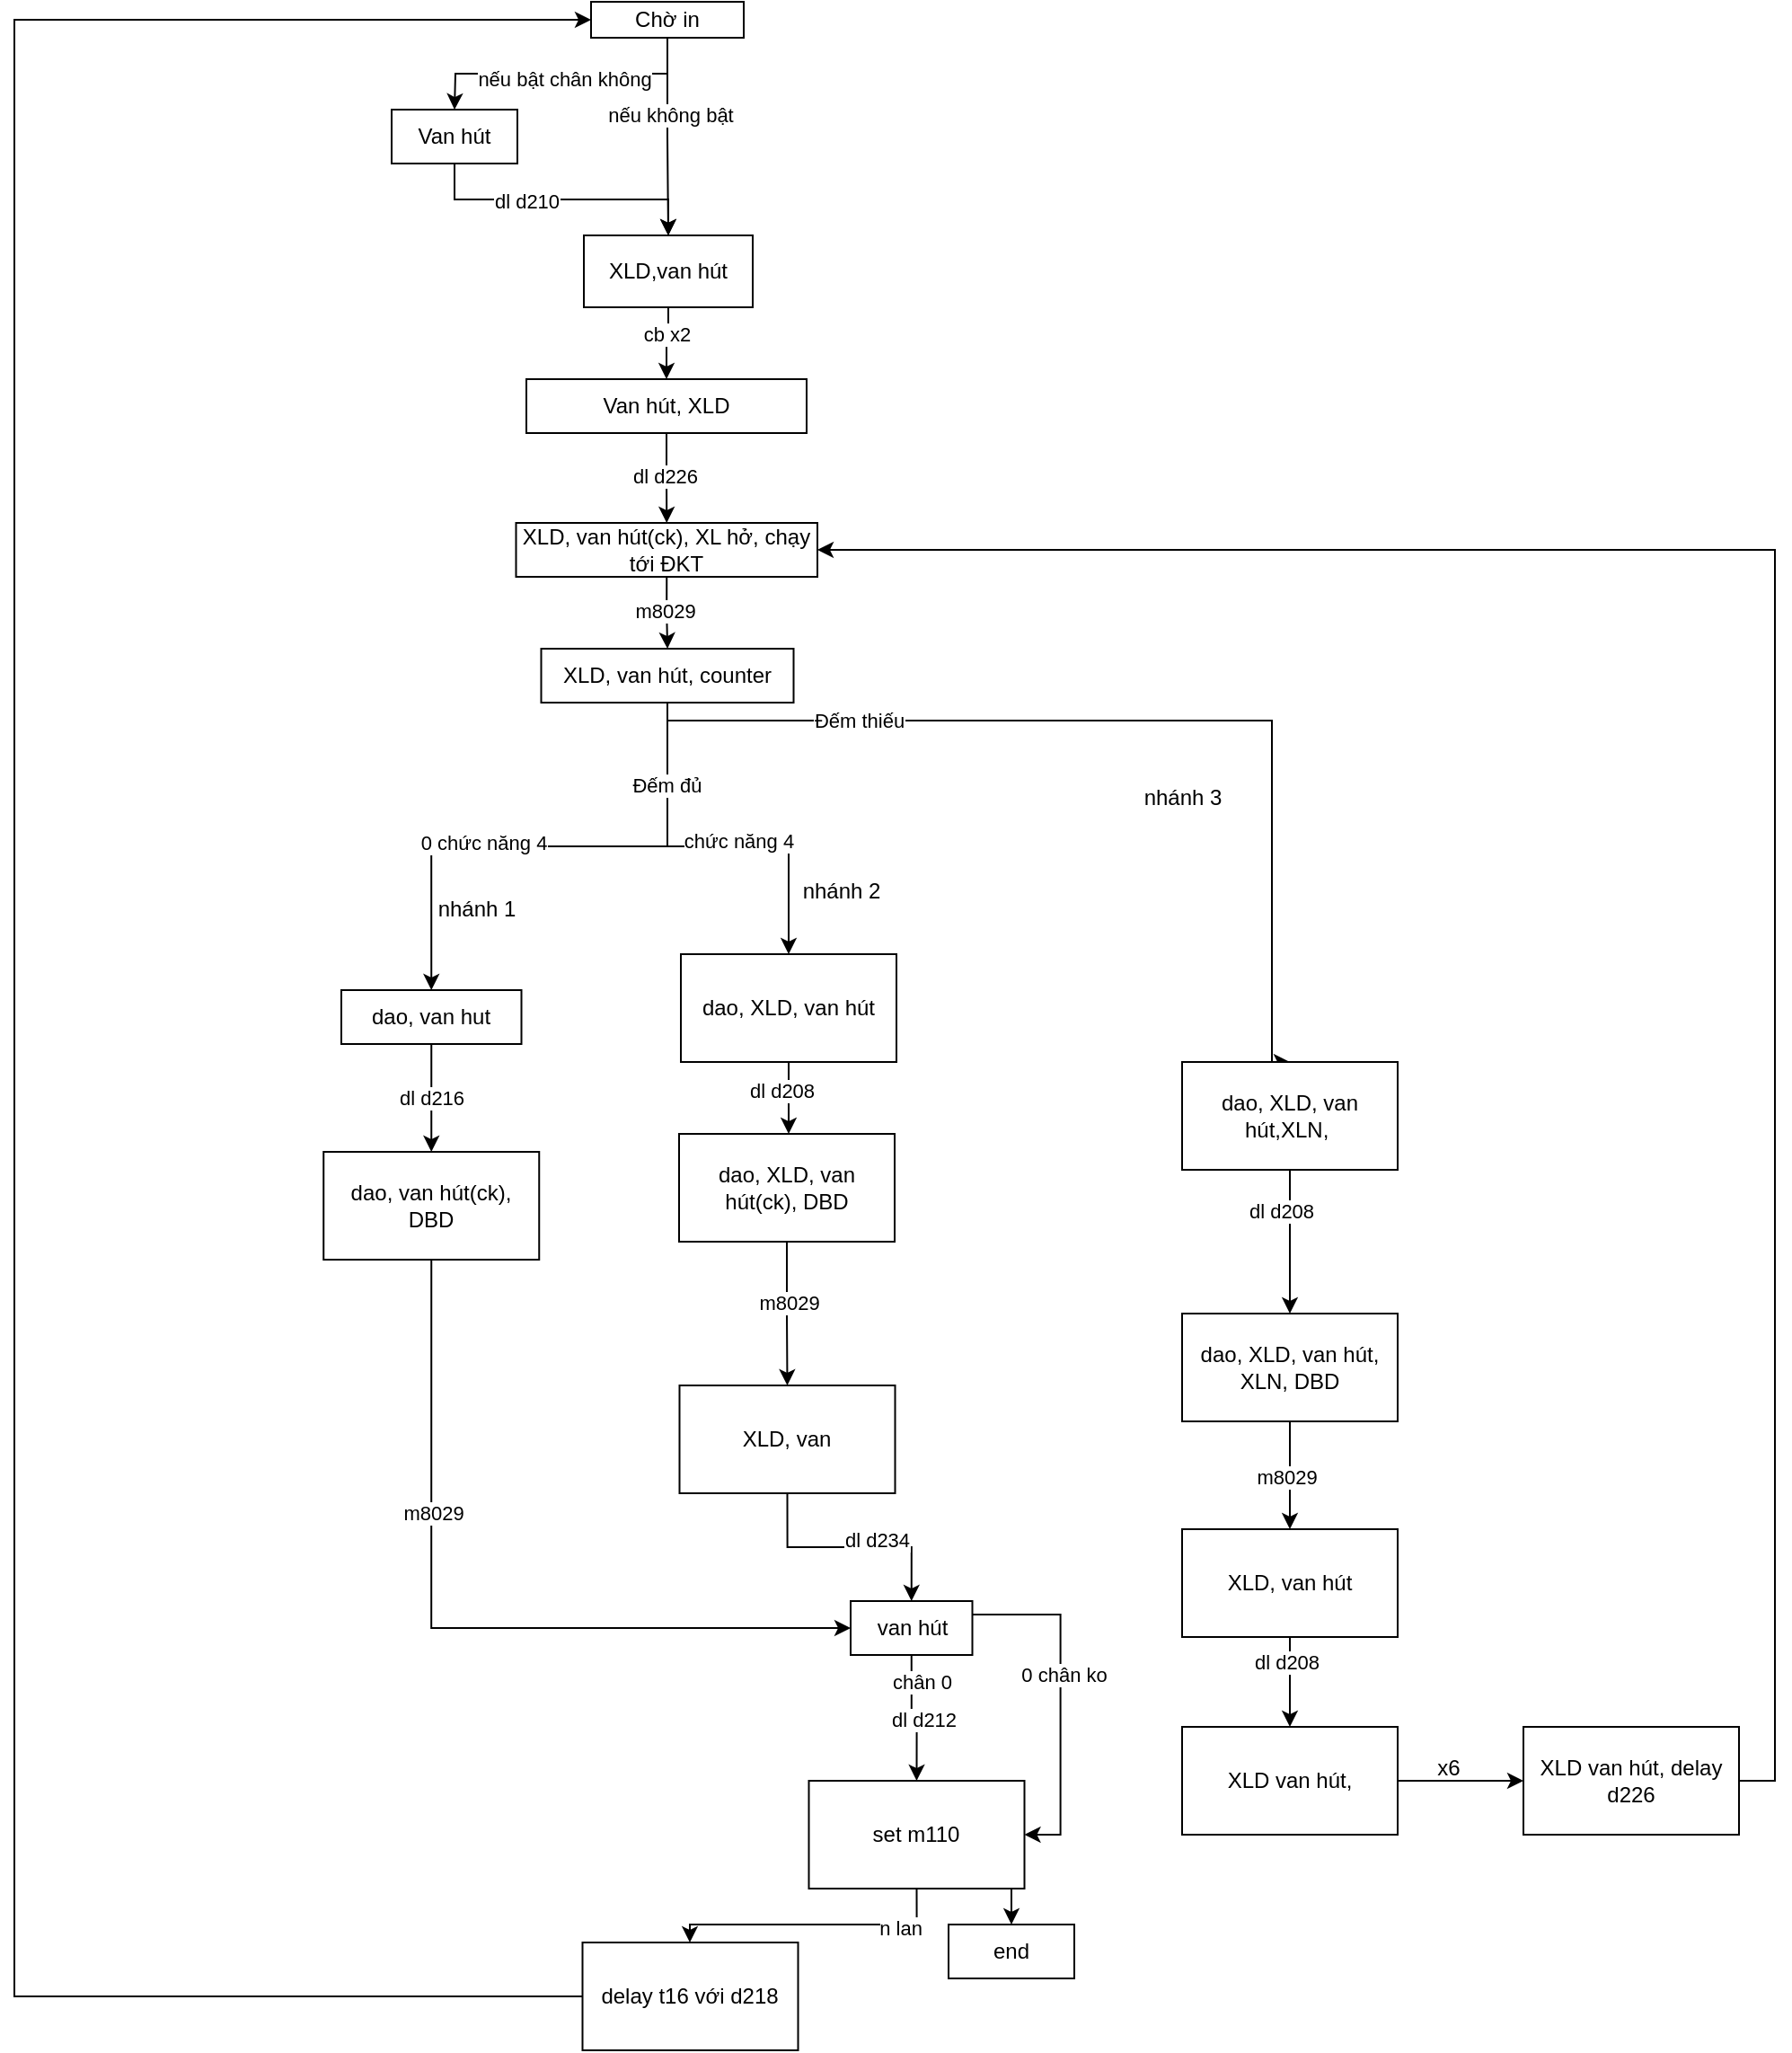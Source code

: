 <mxfile version="23.0.2" type="github">
  <diagram name="Trang-1" id="rS9DsyheVZtSrWm2MO88">
    <mxGraphModel dx="1290" dy="522" grid="1" gridSize="10" guides="1" tooltips="1" connect="1" arrows="1" fold="1" page="1" pageScale="1" pageWidth="827" pageHeight="1169" math="0" shadow="0">
      <root>
        <mxCell id="0" />
        <mxCell id="1" parent="0" />
        <mxCell id="V83BWBz1lvYCD9PXyuBC-11" style="edgeStyle=orthogonalEdgeStyle;rounded=0;orthogonalLoop=1;jettySize=auto;html=1;exitX=0.5;exitY=1;exitDx=0;exitDy=0;" parent="1" source="V83BWBz1lvYCD9PXyuBC-6" edge="1">
          <mxGeometry relative="1" as="geometry">
            <mxPoint x="265" y="410" as="targetPoint" />
          </mxGeometry>
        </mxCell>
        <mxCell id="V83BWBz1lvYCD9PXyuBC-13" value="Text" style="edgeLabel;html=1;align=center;verticalAlign=middle;resizable=0;points=[];" parent="V83BWBz1lvYCD9PXyuBC-11" vertex="1" connectable="0">
          <mxGeometry x="0.043" y="3" relative="1" as="geometry">
            <mxPoint as="offset" />
          </mxGeometry>
        </mxCell>
        <mxCell id="V83BWBz1lvYCD9PXyuBC-14" value="nếu bật chân không" style="edgeLabel;html=1;align=center;verticalAlign=middle;resizable=0;points=[];" parent="V83BWBz1lvYCD9PXyuBC-11" vertex="1" connectable="0">
          <mxGeometry x="-0.02" y="3" relative="1" as="geometry">
            <mxPoint as="offset" />
          </mxGeometry>
        </mxCell>
        <mxCell id="V83BWBz1lvYCD9PXyuBC-22" style="edgeStyle=orthogonalEdgeStyle;rounded=0;orthogonalLoop=1;jettySize=auto;html=1;exitX=0.5;exitY=1;exitDx=0;exitDy=0;" parent="1" source="V83BWBz1lvYCD9PXyuBC-6" target="V83BWBz1lvYCD9PXyuBC-19" edge="1">
          <mxGeometry relative="1" as="geometry" />
        </mxCell>
        <mxCell id="V83BWBz1lvYCD9PXyuBC-23" value="nếu không bật" style="edgeLabel;html=1;align=center;verticalAlign=middle;resizable=0;points=[];" parent="V83BWBz1lvYCD9PXyuBC-22" vertex="1" connectable="0">
          <mxGeometry x="-0.225" y="1" relative="1" as="geometry">
            <mxPoint as="offset" />
          </mxGeometry>
        </mxCell>
        <mxCell id="V83BWBz1lvYCD9PXyuBC-6" value="Chờ in" style="rounded=0;whiteSpace=wrap;html=1;" parent="1" vertex="1">
          <mxGeometry x="341" y="350" width="85" height="20" as="geometry" />
        </mxCell>
        <mxCell id="V83BWBz1lvYCD9PXyuBC-20" style="edgeStyle=orthogonalEdgeStyle;rounded=0;orthogonalLoop=1;jettySize=auto;html=1;exitX=0.5;exitY=1;exitDx=0;exitDy=0;entryX=0.5;entryY=0;entryDx=0;entryDy=0;" parent="1" source="V83BWBz1lvYCD9PXyuBC-18" target="V83BWBz1lvYCD9PXyuBC-19" edge="1">
          <mxGeometry relative="1" as="geometry" />
        </mxCell>
        <mxCell id="V83BWBz1lvYCD9PXyuBC-21" value="dl d210" style="edgeLabel;html=1;align=center;verticalAlign=middle;resizable=0;points=[];" parent="V83BWBz1lvYCD9PXyuBC-20" vertex="1" connectable="0">
          <mxGeometry x="-0.254" y="-1" relative="1" as="geometry">
            <mxPoint as="offset" />
          </mxGeometry>
        </mxCell>
        <mxCell id="V83BWBz1lvYCD9PXyuBC-18" value="Van hút" style="whiteSpace=wrap;html=1;" parent="1" vertex="1">
          <mxGeometry x="230" y="410" width="70" height="30" as="geometry" />
        </mxCell>
        <mxCell id="V83BWBz1lvYCD9PXyuBC-25" style="edgeStyle=orthogonalEdgeStyle;rounded=0;orthogonalLoop=1;jettySize=auto;html=1;exitX=0.5;exitY=1;exitDx=0;exitDy=0;" parent="1" source="V83BWBz1lvYCD9PXyuBC-19" target="V83BWBz1lvYCD9PXyuBC-24" edge="1">
          <mxGeometry relative="1" as="geometry" />
        </mxCell>
        <mxCell id="V83BWBz1lvYCD9PXyuBC-26" value="cb x2" style="edgeLabel;html=1;align=center;verticalAlign=middle;resizable=0;points=[];" parent="V83BWBz1lvYCD9PXyuBC-25" vertex="1" connectable="0">
          <mxGeometry x="-0.264" y="-1" relative="1" as="geometry">
            <mxPoint as="offset" />
          </mxGeometry>
        </mxCell>
        <mxCell id="V83BWBz1lvYCD9PXyuBC-19" value="XLD,van hút" style="whiteSpace=wrap;html=1;" parent="1" vertex="1">
          <mxGeometry x="337" y="480" width="94" height="40" as="geometry" />
        </mxCell>
        <mxCell id="V83BWBz1lvYCD9PXyuBC-28" style="edgeStyle=orthogonalEdgeStyle;rounded=0;orthogonalLoop=1;jettySize=auto;html=1;exitX=0.5;exitY=1;exitDx=0;exitDy=0;entryX=0.5;entryY=0;entryDx=0;entryDy=0;" parent="1" source="V83BWBz1lvYCD9PXyuBC-24" target="V83BWBz1lvYCD9PXyuBC-27" edge="1">
          <mxGeometry relative="1" as="geometry" />
        </mxCell>
        <mxCell id="V83BWBz1lvYCD9PXyuBC-29" value="dl d226" style="edgeLabel;html=1;align=center;verticalAlign=middle;resizable=0;points=[];" parent="V83BWBz1lvYCD9PXyuBC-28" vertex="1" connectable="0">
          <mxGeometry x="-0.328" y="-1" relative="1" as="geometry">
            <mxPoint y="7" as="offset" />
          </mxGeometry>
        </mxCell>
        <mxCell id="V83BWBz1lvYCD9PXyuBC-24" value="Van hút, XLD" style="whiteSpace=wrap;html=1;" parent="1" vertex="1">
          <mxGeometry x="305" y="560" width="156" height="30" as="geometry" />
        </mxCell>
        <mxCell id="V83BWBz1lvYCD9PXyuBC-31" style="edgeStyle=orthogonalEdgeStyle;rounded=0;orthogonalLoop=1;jettySize=auto;html=1;exitX=0.5;exitY=1;exitDx=0;exitDy=0;" parent="1" source="V83BWBz1lvYCD9PXyuBC-27" target="V83BWBz1lvYCD9PXyuBC-30" edge="1">
          <mxGeometry relative="1" as="geometry" />
        </mxCell>
        <mxCell id="V83BWBz1lvYCD9PXyuBC-32" value="m8029" style="edgeLabel;html=1;align=center;verticalAlign=middle;resizable=0;points=[];" parent="V83BWBz1lvYCD9PXyuBC-31" vertex="1" connectable="0">
          <mxGeometry x="-0.237" y="-1" relative="1" as="geometry">
            <mxPoint y="3" as="offset" />
          </mxGeometry>
        </mxCell>
        <mxCell id="V83BWBz1lvYCD9PXyuBC-27" value="XLD, van hút(ck), XL hở, chạy tới ĐKT" style="whiteSpace=wrap;html=1;" parent="1" vertex="1">
          <mxGeometry x="299.25" y="640" width="167.75" height="30" as="geometry" />
        </mxCell>
        <mxCell id="V83BWBz1lvYCD9PXyuBC-136" style="edgeStyle=orthogonalEdgeStyle;rounded=0;orthogonalLoop=1;jettySize=auto;html=1;exitX=0.5;exitY=1;exitDx=0;exitDy=0;entryX=0.5;entryY=0;entryDx=0;entryDy=0;" parent="1" source="V83BWBz1lvYCD9PXyuBC-30" target="V83BWBz1lvYCD9PXyuBC-135" edge="1">
          <mxGeometry relative="1" as="geometry">
            <Array as="points">
              <mxPoint x="384" y="750" />
              <mxPoint x="720" y="750" />
              <mxPoint x="720" y="940" />
            </Array>
          </mxGeometry>
        </mxCell>
        <mxCell id="V83BWBz1lvYCD9PXyuBC-137" value="Đếm thiếu" style="edgeLabel;html=1;align=center;verticalAlign=middle;resizable=0;points=[];" parent="V83BWBz1lvYCD9PXyuBC-136" vertex="1" connectable="0">
          <mxGeometry x="-0.154" y="5" relative="1" as="geometry">
            <mxPoint x="-115" y="5" as="offset" />
          </mxGeometry>
        </mxCell>
        <mxCell id="X1f7La6pQHhVVc1zuQpS-18" style="edgeStyle=orthogonalEdgeStyle;rounded=0;orthogonalLoop=1;jettySize=auto;html=1;exitX=0.5;exitY=1;exitDx=0;exitDy=0;entryX=0.5;entryY=0;entryDx=0;entryDy=0;" parent="1" source="V83BWBz1lvYCD9PXyuBC-30" target="V83BWBz1lvYCD9PXyuBC-51" edge="1">
          <mxGeometry relative="1" as="geometry" />
        </mxCell>
        <mxCell id="X1f7La6pQHhVVc1zuQpS-22" value="0 chức năng 4" style="edgeLabel;html=1;align=center;verticalAlign=middle;resizable=0;points=[];" parent="X1f7La6pQHhVVc1zuQpS-18" vertex="1" connectable="0">
          <mxGeometry x="0.256" y="-2" relative="1" as="geometry">
            <mxPoint as="offset" />
          </mxGeometry>
        </mxCell>
        <mxCell id="X1f7La6pQHhVVc1zuQpS-19" style="edgeStyle=orthogonalEdgeStyle;rounded=0;orthogonalLoop=1;jettySize=auto;html=1;exitX=0.5;exitY=1;exitDx=0;exitDy=0;entryX=0.5;entryY=0;entryDx=0;entryDy=0;" parent="1" source="V83BWBz1lvYCD9PXyuBC-30" target="V83BWBz1lvYCD9PXyuBC-75" edge="1">
          <mxGeometry relative="1" as="geometry">
            <Array as="points">
              <mxPoint x="384" y="820" />
              <mxPoint x="451" y="820" />
            </Array>
          </mxGeometry>
        </mxCell>
        <mxCell id="X1f7La6pQHhVVc1zuQpS-21" value="Đếm đủ" style="edgeLabel;html=1;align=center;verticalAlign=middle;resizable=0;points=[];" parent="X1f7La6pQHhVVc1zuQpS-19" vertex="1" connectable="0">
          <mxGeometry x="-0.562" y="-1" relative="1" as="geometry">
            <mxPoint as="offset" />
          </mxGeometry>
        </mxCell>
        <mxCell id="X1f7La6pQHhVVc1zuQpS-23" value="chức năng 4" style="edgeLabel;html=1;align=center;verticalAlign=middle;resizable=0;points=[];" parent="X1f7La6pQHhVVc1zuQpS-19" vertex="1" connectable="0">
          <mxGeometry x="0.019" relative="1" as="geometry">
            <mxPoint x="14" y="-3" as="offset" />
          </mxGeometry>
        </mxCell>
        <mxCell id="V83BWBz1lvYCD9PXyuBC-30" value="XLD, van hút, counter" style="whiteSpace=wrap;html=1;" parent="1" vertex="1">
          <mxGeometry x="313.25" y="710" width="140.5" height="30" as="geometry" />
        </mxCell>
        <mxCell id="V83BWBz1lvYCD9PXyuBC-51" value="dao, van hut" style="whiteSpace=wrap;html=1;" parent="1" vertex="1">
          <mxGeometry x="202" y="900" width="100.25" height="30" as="geometry" />
        </mxCell>
        <mxCell id="V83BWBz1lvYCD9PXyuBC-59" value="dl d216" style="edgeStyle=orthogonalEdgeStyle;rounded=0;orthogonalLoop=1;jettySize=auto;html=1;exitX=0.5;exitY=1;exitDx=0;exitDy=0;entryX=0.5;entryY=0;entryDx=0;entryDy=0;" parent="1" source="V83BWBz1lvYCD9PXyuBC-51" target="V83BWBz1lvYCD9PXyuBC-60" edge="1">
          <mxGeometry relative="1" as="geometry">
            <mxPoint x="252.57" y="979.58" as="targetPoint" />
          </mxGeometry>
        </mxCell>
        <mxCell id="X1f7La6pQHhVVc1zuQpS-8" style="edgeStyle=orthogonalEdgeStyle;rounded=0;orthogonalLoop=1;jettySize=auto;html=1;exitX=0.5;exitY=1;exitDx=0;exitDy=0;entryX=0;entryY=0.5;entryDx=0;entryDy=0;" parent="1" source="V83BWBz1lvYCD9PXyuBC-60" target="V83BWBz1lvYCD9PXyuBC-130" edge="1">
          <mxGeometry relative="1" as="geometry">
            <mxPoint x="250.245" y="1087" as="targetPoint" />
          </mxGeometry>
        </mxCell>
        <mxCell id="2x0l52KydDerkzk7XXPL-1" value="m8029" style="edgeLabel;html=1;align=center;verticalAlign=middle;resizable=0;points=[];" parent="X1f7La6pQHhVVc1zuQpS-8" vertex="1" connectable="0">
          <mxGeometry x="-0.36" y="1" relative="1" as="geometry">
            <mxPoint as="offset" />
          </mxGeometry>
        </mxCell>
        <mxCell id="V83BWBz1lvYCD9PXyuBC-60" value="dao, van hút(ck), DBD" style="whiteSpace=wrap;html=1;" parent="1" vertex="1">
          <mxGeometry x="192.12" y="990" width="120" height="60" as="geometry" />
        </mxCell>
        <mxCell id="V83BWBz1lvYCD9PXyuBC-84" style="edgeStyle=orthogonalEdgeStyle;rounded=0;orthogonalLoop=1;jettySize=auto;html=1;exitX=0.5;exitY=1;exitDx=0;exitDy=0;" parent="1" source="V83BWBz1lvYCD9PXyuBC-75" edge="1">
          <mxGeometry relative="1" as="geometry">
            <mxPoint x="451" y="980" as="targetPoint" />
          </mxGeometry>
        </mxCell>
        <mxCell id="V83BWBz1lvYCD9PXyuBC-86" value="dl d208" style="edgeLabel;html=1;align=center;verticalAlign=middle;resizable=0;points=[];" parent="V83BWBz1lvYCD9PXyuBC-84" vertex="1" connectable="0">
          <mxGeometry x="-0.207" y="-4" relative="1" as="geometry">
            <mxPoint as="offset" />
          </mxGeometry>
        </mxCell>
        <mxCell id="V83BWBz1lvYCD9PXyuBC-75" value="dao, XLD, van hút" style="whiteSpace=wrap;html=1;" parent="1" vertex="1">
          <mxGeometry x="391" y="880" width="120" height="60" as="geometry" />
        </mxCell>
        <mxCell id="X1f7La6pQHhVVc1zuQpS-25" style="edgeStyle=orthogonalEdgeStyle;rounded=0;orthogonalLoop=1;jettySize=auto;html=1;exitX=0.5;exitY=1;exitDx=0;exitDy=0;entryX=0.5;entryY=0;entryDx=0;entryDy=0;" parent="1" source="V83BWBz1lvYCD9PXyuBC-119" target="V83BWBz1lvYCD9PXyuBC-125" edge="1">
          <mxGeometry relative="1" as="geometry" />
        </mxCell>
        <mxCell id="X1f7La6pQHhVVc1zuQpS-26" value="m8029" style="edgeLabel;html=1;align=center;verticalAlign=middle;resizable=0;points=[];" parent="X1f7La6pQHhVVc1zuQpS-25" vertex="1" connectable="0">
          <mxGeometry x="-0.166" y="1" relative="1" as="geometry">
            <mxPoint as="offset" />
          </mxGeometry>
        </mxCell>
        <mxCell id="V83BWBz1lvYCD9PXyuBC-119" value="dao, XLD, van hút(ck), DBD" style="whiteSpace=wrap;html=1;" parent="1" vertex="1">
          <mxGeometry x="390" y="980" width="120" height="60" as="geometry" />
        </mxCell>
        <mxCell id="V83BWBz1lvYCD9PXyuBC-123" style="edgeStyle=orthogonalEdgeStyle;rounded=0;orthogonalLoop=1;jettySize=auto;html=1;exitX=0.5;exitY=1;exitDx=0;exitDy=0;entryX=0.5;entryY=0;entryDx=0;entryDy=0;" parent="1" source="V83BWBz1lvYCD9PXyuBC-125" target="V83BWBz1lvYCD9PXyuBC-130" edge="1">
          <mxGeometry relative="1" as="geometry" />
        </mxCell>
        <mxCell id="V83BWBz1lvYCD9PXyuBC-124" value="dl d234" style="edgeLabel;html=1;align=center;verticalAlign=middle;resizable=0;points=[];" parent="V83BWBz1lvYCD9PXyuBC-123" vertex="1" connectable="0">
          <mxGeometry x="0.223" y="4" relative="1" as="geometry">
            <mxPoint as="offset" />
          </mxGeometry>
        </mxCell>
        <mxCell id="V83BWBz1lvYCD9PXyuBC-125" value="XLD, van" style="whiteSpace=wrap;html=1;" parent="1" vertex="1">
          <mxGeometry x="390.25" y="1120" width="120" height="60" as="geometry" />
        </mxCell>
        <mxCell id="V83BWBz1lvYCD9PXyuBC-128" style="edgeStyle=orthogonalEdgeStyle;rounded=0;orthogonalLoop=1;jettySize=auto;html=1;exitX=0.5;exitY=1;exitDx=0;exitDy=0;entryX=0.5;entryY=0;entryDx=0;entryDy=0;" parent="1" source="V83BWBz1lvYCD9PXyuBC-130" target="V83BWBz1lvYCD9PXyuBC-132" edge="1">
          <mxGeometry relative="1" as="geometry" />
        </mxCell>
        <mxCell id="V83BWBz1lvYCD9PXyuBC-129" value="dl d212" style="edgeLabel;html=1;align=center;verticalAlign=middle;resizable=0;points=[];" parent="V83BWBz1lvYCD9PXyuBC-128" vertex="1" connectable="0">
          <mxGeometry x="0.06" y="3" relative="1" as="geometry">
            <mxPoint as="offset" />
          </mxGeometry>
        </mxCell>
        <mxCell id="SPS0u2D6XqK0Xt4h6-EM-12" value="chân 0" style="edgeLabel;html=1;align=center;verticalAlign=middle;resizable=0;points=[];" parent="V83BWBz1lvYCD9PXyuBC-128" vertex="1" connectable="0">
          <mxGeometry x="-0.582" y="5" relative="1" as="geometry">
            <mxPoint as="offset" />
          </mxGeometry>
        </mxCell>
        <mxCell id="SPS0u2D6XqK0Xt4h6-EM-13" style="edgeStyle=orthogonalEdgeStyle;rounded=0;orthogonalLoop=1;jettySize=auto;html=1;exitX=1;exitY=0.25;exitDx=0;exitDy=0;entryX=1;entryY=0.5;entryDx=0;entryDy=0;" parent="1" source="V83BWBz1lvYCD9PXyuBC-130" target="V83BWBz1lvYCD9PXyuBC-132" edge="1">
          <mxGeometry relative="1" as="geometry" />
        </mxCell>
        <mxCell id="SPS0u2D6XqK0Xt4h6-EM-14" value="0 chân ko" style="edgeLabel;html=1;align=center;verticalAlign=middle;resizable=0;points=[];" parent="SPS0u2D6XqK0Xt4h6-EM-13" vertex="1" connectable="0">
          <mxGeometry x="-0.146" y="1" relative="1" as="geometry">
            <mxPoint as="offset" />
          </mxGeometry>
        </mxCell>
        <mxCell id="V83BWBz1lvYCD9PXyuBC-130" value="van hút" style="whiteSpace=wrap;html=1;" parent="1" vertex="1">
          <mxGeometry x="485.5" y="1240" width="67.75" height="30" as="geometry" />
        </mxCell>
        <mxCell id="V83BWBz1lvYCD9PXyuBC-131" style="edgeStyle=orthogonalEdgeStyle;rounded=0;orthogonalLoop=1;jettySize=auto;html=1;exitX=0.5;exitY=1;exitDx=0;exitDy=0;" parent="1" source="V83BWBz1lvYCD9PXyuBC-132" target="V83BWBz1lvYCD9PXyuBC-133" edge="1">
          <mxGeometry relative="1" as="geometry">
            <Array as="points">
              <mxPoint x="522" y="1420" />
              <mxPoint x="396" y="1420" />
            </Array>
          </mxGeometry>
        </mxCell>
        <mxCell id="w3keHM6_GJvJtQN0CWd1-5" value="n lan" style="edgeLabel;html=1;align=center;verticalAlign=middle;resizable=0;points=[];" parent="V83BWBz1lvYCD9PXyuBC-131" vertex="1" connectable="0">
          <mxGeometry x="-0.62" y="2" relative="1" as="geometry">
            <mxPoint as="offset" />
          </mxGeometry>
        </mxCell>
        <mxCell id="X1f7La6pQHhVVc1zuQpS-16" style="edgeStyle=orthogonalEdgeStyle;rounded=0;orthogonalLoop=1;jettySize=auto;html=1;exitX=0.75;exitY=1;exitDx=0;exitDy=0;entryX=0.5;entryY=0;entryDx=0;entryDy=0;" parent="1" source="V83BWBz1lvYCD9PXyuBC-132" target="X1f7La6pQHhVVc1zuQpS-14" edge="1">
          <mxGeometry relative="1" as="geometry" />
        </mxCell>
        <mxCell id="V83BWBz1lvYCD9PXyuBC-132" value="set m110" style="whiteSpace=wrap;html=1;" parent="1" vertex="1">
          <mxGeometry x="462.25" y="1340" width="120" height="60" as="geometry" />
        </mxCell>
        <mxCell id="2x0l52KydDerkzk7XXPL-3" style="edgeStyle=orthogonalEdgeStyle;rounded=0;orthogonalLoop=1;jettySize=auto;html=1;exitX=0;exitY=0.5;exitDx=0;exitDy=0;entryX=0;entryY=0.5;entryDx=0;entryDy=0;" parent="1" source="V83BWBz1lvYCD9PXyuBC-133" target="V83BWBz1lvYCD9PXyuBC-6" edge="1">
          <mxGeometry relative="1" as="geometry">
            <Array as="points">
              <mxPoint x="20" y="1460" />
              <mxPoint x="20" y="360" />
            </Array>
          </mxGeometry>
        </mxCell>
        <mxCell id="V83BWBz1lvYCD9PXyuBC-133" value="delay t16 với d218" style="whiteSpace=wrap;html=1;" parent="1" vertex="1">
          <mxGeometry x="336.25" y="1430" width="120" height="60" as="geometry" />
        </mxCell>
        <mxCell id="V83BWBz1lvYCD9PXyuBC-139" value="" style="edgeStyle=orthogonalEdgeStyle;rounded=0;orthogonalLoop=1;jettySize=auto;html=1;" parent="1" source="V83BWBz1lvYCD9PXyuBC-135" target="V83BWBz1lvYCD9PXyuBC-138" edge="1">
          <mxGeometry relative="1" as="geometry" />
        </mxCell>
        <mxCell id="V83BWBz1lvYCD9PXyuBC-140" value="dl d208" style="edgeLabel;html=1;align=center;verticalAlign=middle;resizable=0;points=[];" parent="V83BWBz1lvYCD9PXyuBC-139" vertex="1" connectable="0">
          <mxGeometry x="-0.398" y="-5" relative="1" as="geometry">
            <mxPoint y="-1" as="offset" />
          </mxGeometry>
        </mxCell>
        <mxCell id="V83BWBz1lvYCD9PXyuBC-135" value="dao, XLD, van hút,XLN,&amp;nbsp;" style="whiteSpace=wrap;html=1;" parent="1" vertex="1">
          <mxGeometry x="670" y="940" width="120" height="60" as="geometry" />
        </mxCell>
        <mxCell id="V83BWBz1lvYCD9PXyuBC-142" style="edgeStyle=orthogonalEdgeStyle;rounded=0;orthogonalLoop=1;jettySize=auto;html=1;exitX=0.5;exitY=1;exitDx=0;exitDy=0;entryX=0.5;entryY=0;entryDx=0;entryDy=0;" parent="1" source="V83BWBz1lvYCD9PXyuBC-138" target="V83BWBz1lvYCD9PXyuBC-141" edge="1">
          <mxGeometry relative="1" as="geometry" />
        </mxCell>
        <mxCell id="V83BWBz1lvYCD9PXyuBC-143" value="m8029" style="edgeLabel;html=1;align=center;verticalAlign=middle;resizable=0;points=[];" parent="V83BWBz1lvYCD9PXyuBC-142" vertex="1" connectable="0">
          <mxGeometry x="0.059" y="-2" relative="1" as="geometry">
            <mxPoint y="-1" as="offset" />
          </mxGeometry>
        </mxCell>
        <mxCell id="V83BWBz1lvYCD9PXyuBC-138" value="dao, XLD, van hút, XLN, DBD" style="whiteSpace=wrap;html=1;" parent="1" vertex="1">
          <mxGeometry x="670" y="1080" width="120" height="60" as="geometry" />
        </mxCell>
        <mxCell id="V83BWBz1lvYCD9PXyuBC-146" style="edgeStyle=orthogonalEdgeStyle;rounded=0;orthogonalLoop=1;jettySize=auto;html=1;exitX=0.5;exitY=1;exitDx=0;exitDy=0;entryX=0.5;entryY=0;entryDx=0;entryDy=0;" parent="1" source="V83BWBz1lvYCD9PXyuBC-141" target="V83BWBz1lvYCD9PXyuBC-145" edge="1">
          <mxGeometry relative="1" as="geometry" />
        </mxCell>
        <mxCell id="V83BWBz1lvYCD9PXyuBC-147" value="dl d208" style="edgeLabel;html=1;align=center;verticalAlign=middle;resizable=0;points=[];" parent="V83BWBz1lvYCD9PXyuBC-146" vertex="1" connectable="0">
          <mxGeometry x="-0.4" y="-2" relative="1" as="geometry">
            <mxPoint y="-1" as="offset" />
          </mxGeometry>
        </mxCell>
        <mxCell id="V83BWBz1lvYCD9PXyuBC-141" value="XLD, van hút" style="whiteSpace=wrap;html=1;" parent="1" vertex="1">
          <mxGeometry x="670" y="1200" width="120" height="60" as="geometry" />
        </mxCell>
        <mxCell id="X1f7La6pQHhVVc1zuQpS-28" style="edgeStyle=orthogonalEdgeStyle;rounded=0;orthogonalLoop=1;jettySize=auto;html=1;exitX=1;exitY=0.5;exitDx=0;exitDy=0;" parent="1" source="V83BWBz1lvYCD9PXyuBC-145" target="X1f7La6pQHhVVc1zuQpS-27" edge="1">
          <mxGeometry relative="1" as="geometry" />
        </mxCell>
        <mxCell id="V83BWBz1lvYCD9PXyuBC-145" value="XLD van hút," style="whiteSpace=wrap;html=1;" parent="1" vertex="1">
          <mxGeometry x="670" y="1310" width="120" height="60" as="geometry" />
        </mxCell>
        <mxCell id="SPS0u2D6XqK0Xt4h6-EM-1" value="nhánh 3" style="text;html=1;align=center;verticalAlign=middle;resizable=0;points=[];autosize=1;strokeColor=none;fillColor=none;" parent="1" vertex="1">
          <mxGeometry x="635" y="778" width="70" height="30" as="geometry" />
        </mxCell>
        <mxCell id="SPS0u2D6XqK0Xt4h6-EM-2" value="nhánh 2" style="text;html=1;align=center;verticalAlign=middle;resizable=0;points=[];autosize=1;strokeColor=none;fillColor=none;" parent="1" vertex="1">
          <mxGeometry x="445" y="830" width="70" height="30" as="geometry" />
        </mxCell>
        <mxCell id="SPS0u2D6XqK0Xt4h6-EM-3" value="nhánh 1" style="text;html=1;align=center;verticalAlign=middle;resizable=0;points=[];autosize=1;strokeColor=none;fillColor=none;" parent="1" vertex="1">
          <mxGeometry x="242.12" y="840" width="70" height="30" as="geometry" />
        </mxCell>
        <mxCell id="X1f7La6pQHhVVc1zuQpS-14" value="end" style="whiteSpace=wrap;html=1;" parent="1" vertex="1">
          <mxGeometry x="540" y="1420" width="70" height="30" as="geometry" />
        </mxCell>
        <mxCell id="X1f7La6pQHhVVc1zuQpS-30" style="edgeStyle=orthogonalEdgeStyle;rounded=0;orthogonalLoop=1;jettySize=auto;html=1;exitX=1;exitY=0.5;exitDx=0;exitDy=0;entryX=1;entryY=0.5;entryDx=0;entryDy=0;" parent="1" source="X1f7La6pQHhVVc1zuQpS-27" target="V83BWBz1lvYCD9PXyuBC-27" edge="1">
          <mxGeometry relative="1" as="geometry" />
        </mxCell>
        <mxCell id="X1f7La6pQHhVVc1zuQpS-27" value="XLD van hút, delay d226" style="whiteSpace=wrap;html=1;" parent="1" vertex="1">
          <mxGeometry x="860" y="1310" width="120" height="60" as="geometry" />
        </mxCell>
        <mxCell id="X1f7La6pQHhVVc1zuQpS-29" value="x6" style="text;html=1;align=center;verticalAlign=middle;resizable=0;points=[];autosize=1;strokeColor=none;fillColor=none;" parent="1" vertex="1">
          <mxGeometry x="798" y="1318" width="40" height="30" as="geometry" />
        </mxCell>
      </root>
    </mxGraphModel>
  </diagram>
</mxfile>
